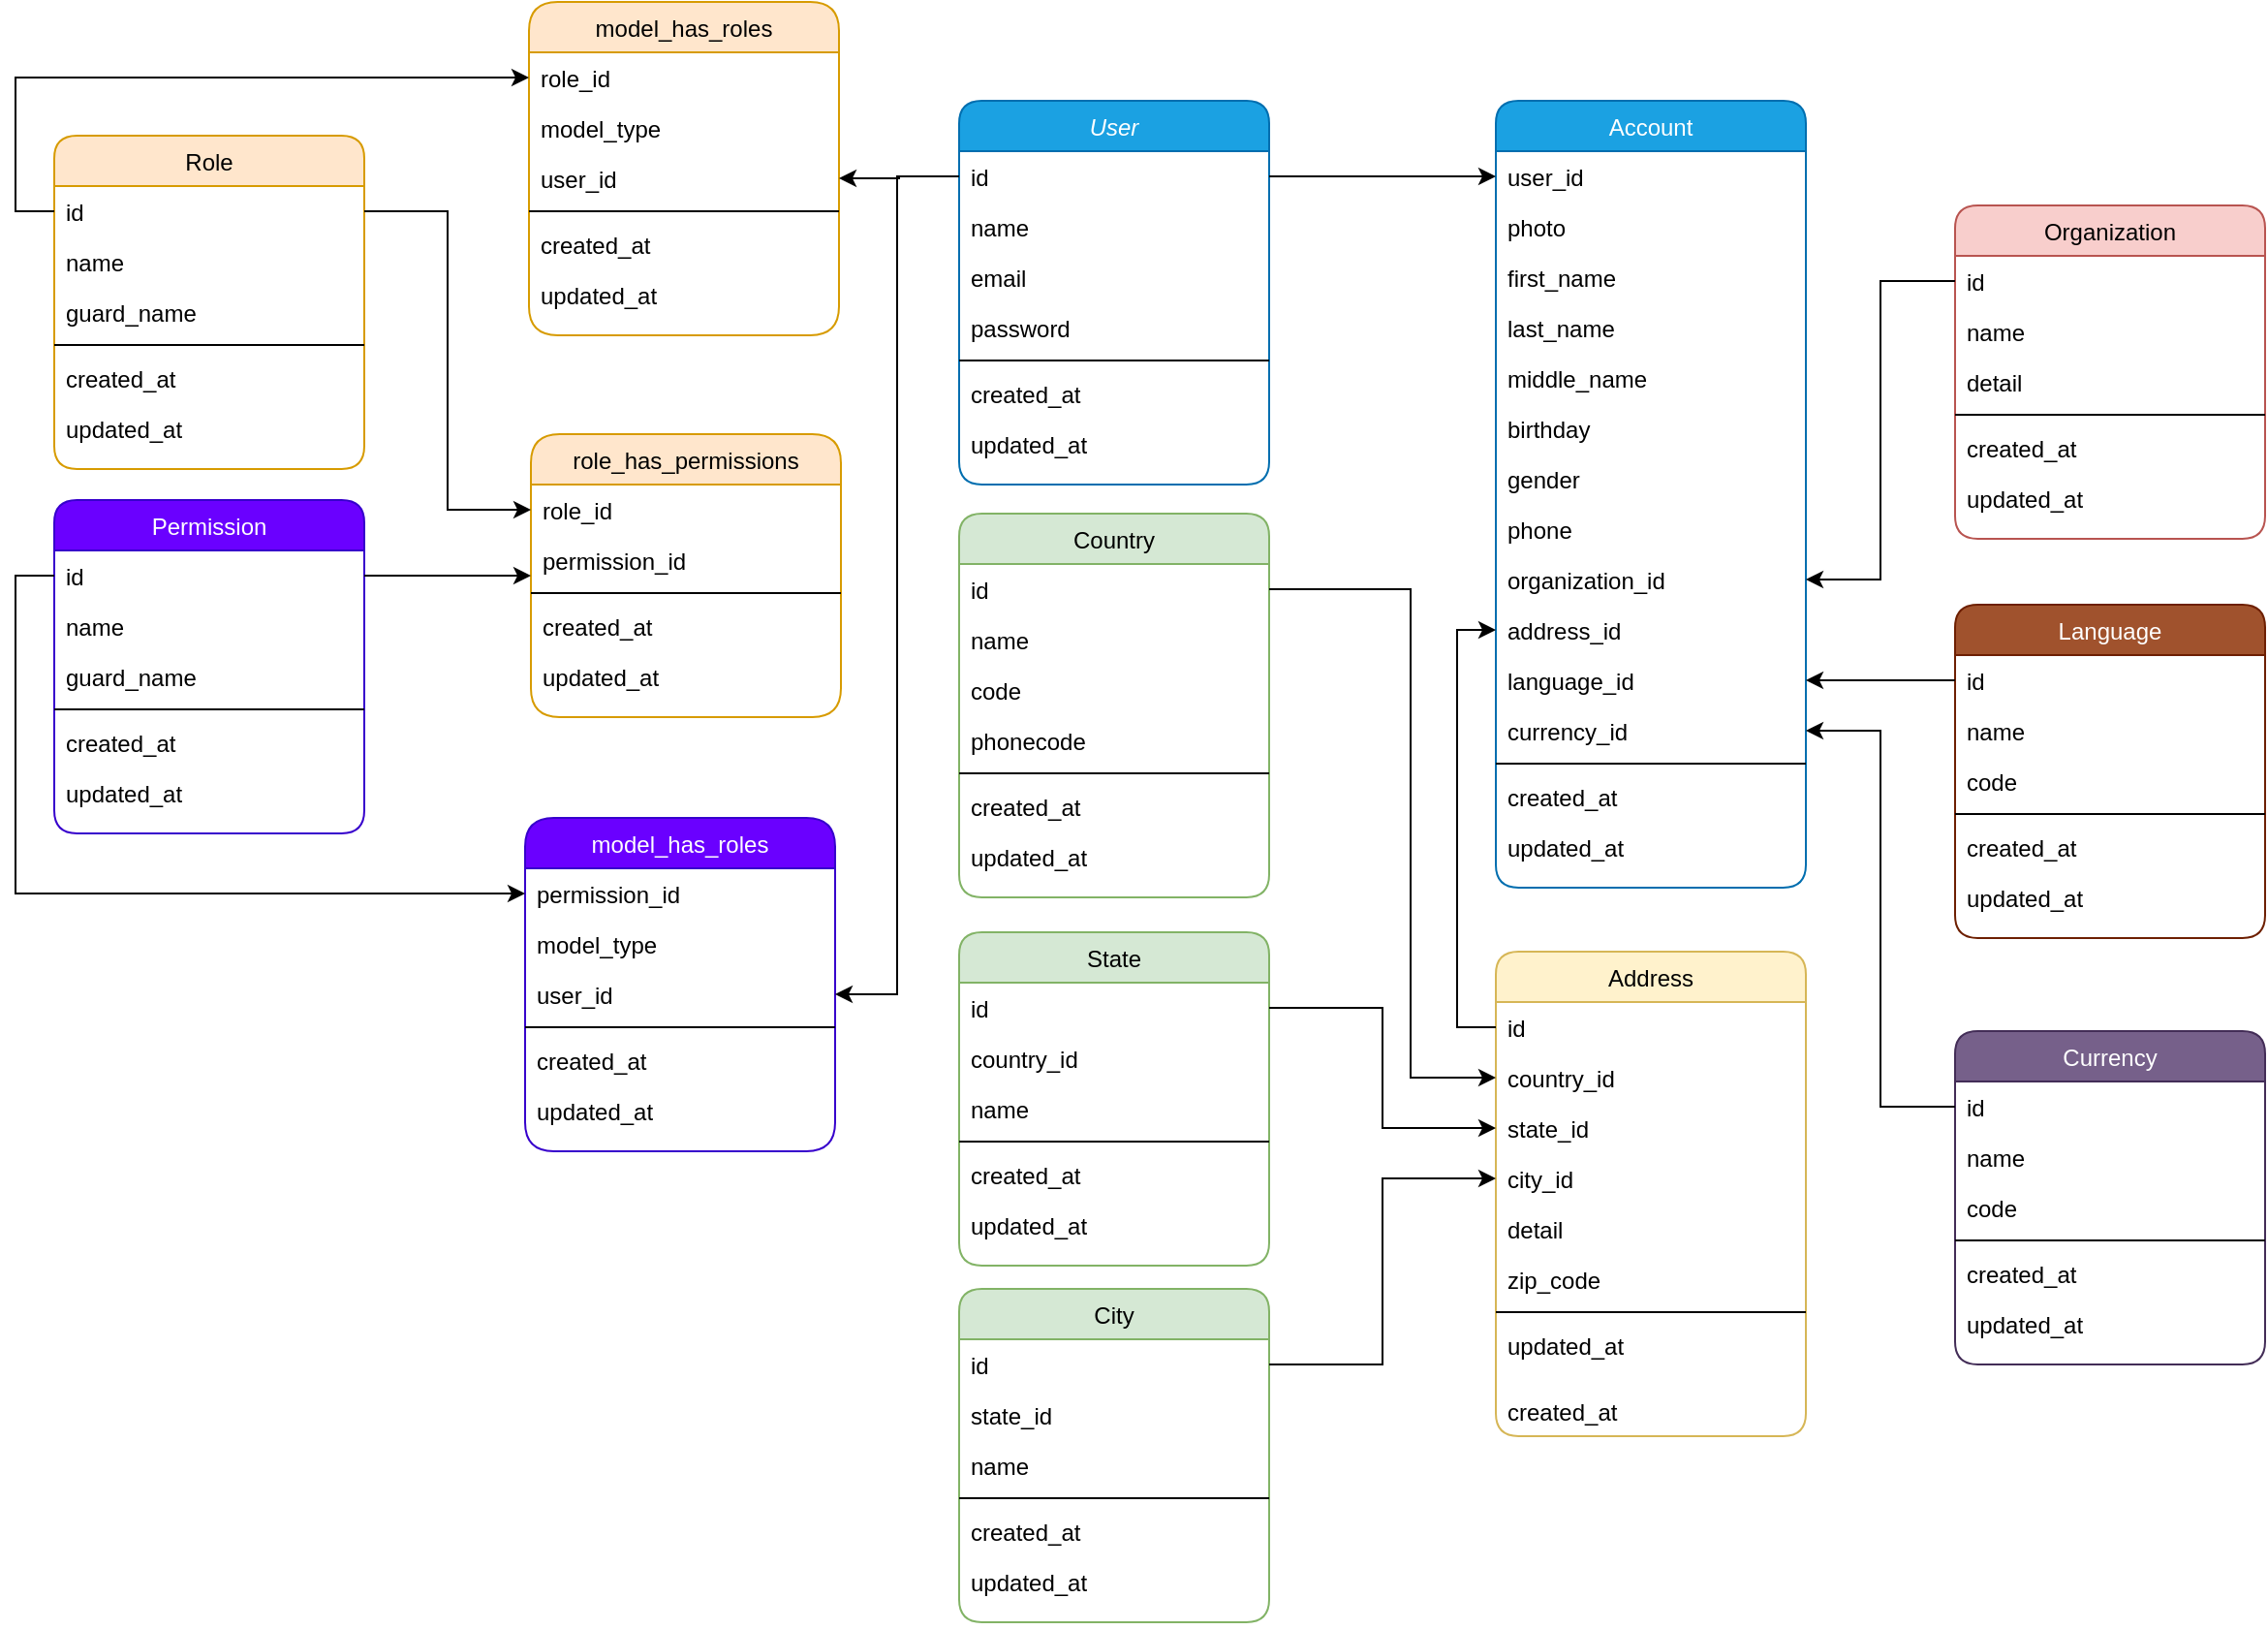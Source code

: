 <mxfile version="24.4.4" type="github">
  <diagram id="C5RBs43oDa-KdzZeNtuy" name="Page-1">
    <mxGraphModel dx="2035" dy="665" grid="0" gridSize="10" guides="1" tooltips="1" connect="1" arrows="1" fold="1" page="0" pageScale="1" pageWidth="827" pageHeight="1169" math="0" shadow="0">
      <root>
        <mxCell id="WIyWlLk6GJQsqaUBKTNV-0" />
        <mxCell id="WIyWlLk6GJQsqaUBKTNV-1" parent="WIyWlLk6GJQsqaUBKTNV-0" />
        <mxCell id="zkfFHV4jXpPFQw0GAbJ--0" value="User" style="swimlane;fontStyle=2;align=center;verticalAlign=top;childLayout=stackLayout;horizontal=1;startSize=26;horizontalStack=0;resizeParent=1;resizeLast=0;collapsible=1;marginBottom=0;rounded=1;shadow=0;strokeWidth=1;fillColor=#1ba1e2;strokeColor=#006EAF;fontColor=#ffffff;" parent="WIyWlLk6GJQsqaUBKTNV-1" vertex="1">
          <mxGeometry x="-58" y="67" width="160" height="198" as="geometry">
            <mxRectangle x="230" y="140" width="160" height="26" as="alternateBounds" />
          </mxGeometry>
        </mxCell>
        <mxCell id="zkfFHV4jXpPFQw0GAbJ--1" value="id" style="text;align=left;verticalAlign=top;spacingLeft=4;spacingRight=4;overflow=hidden;rotatable=0;points=[[0,0.5],[1,0.5]];portConstraint=eastwest;" parent="zkfFHV4jXpPFQw0GAbJ--0" vertex="1">
          <mxGeometry y="26" width="160" height="26" as="geometry" />
        </mxCell>
        <mxCell id="_w4fHkP3av8SXixH83vg-1" value="name" style="text;align=left;verticalAlign=top;spacingLeft=4;spacingRight=4;overflow=hidden;rotatable=0;points=[[0,0.5],[1,0.5]];portConstraint=eastwest;" vertex="1" parent="zkfFHV4jXpPFQw0GAbJ--0">
          <mxGeometry y="52" width="160" height="26" as="geometry" />
        </mxCell>
        <mxCell id="zkfFHV4jXpPFQw0GAbJ--3" value="email" style="text;align=left;verticalAlign=top;spacingLeft=4;spacingRight=4;overflow=hidden;rotatable=0;points=[[0,0.5],[1,0.5]];portConstraint=eastwest;rounded=0;shadow=0;html=0;" parent="zkfFHV4jXpPFQw0GAbJ--0" vertex="1">
          <mxGeometry y="78" width="160" height="26" as="geometry" />
        </mxCell>
        <mxCell id="zkfFHV4jXpPFQw0GAbJ--2" value="password" style="text;align=left;verticalAlign=top;spacingLeft=4;spacingRight=4;overflow=hidden;rotatable=0;points=[[0,0.5],[1,0.5]];portConstraint=eastwest;rounded=0;shadow=0;html=0;" parent="zkfFHV4jXpPFQw0GAbJ--0" vertex="1">
          <mxGeometry y="104" width="160" height="26" as="geometry" />
        </mxCell>
        <mxCell id="zkfFHV4jXpPFQw0GAbJ--4" value="" style="line;html=1;strokeWidth=1;align=left;verticalAlign=middle;spacingTop=-1;spacingLeft=3;spacingRight=3;rotatable=0;labelPosition=right;points=[];portConstraint=eastwest;" parent="zkfFHV4jXpPFQw0GAbJ--0" vertex="1">
          <mxGeometry y="130" width="160" height="8" as="geometry" />
        </mxCell>
        <mxCell id="zkfFHV4jXpPFQw0GAbJ--5" value="created_at" style="text;align=left;verticalAlign=top;spacingLeft=4;spacingRight=4;overflow=hidden;rotatable=0;points=[[0,0.5],[1,0.5]];portConstraint=eastwest;" parent="zkfFHV4jXpPFQw0GAbJ--0" vertex="1">
          <mxGeometry y="138" width="160" height="26" as="geometry" />
        </mxCell>
        <mxCell id="_w4fHkP3av8SXixH83vg-0" value="updated_at" style="text;align=left;verticalAlign=top;spacingLeft=4;spacingRight=4;overflow=hidden;rotatable=0;points=[[0,0.5],[1,0.5]];portConstraint=eastwest;" vertex="1" parent="zkfFHV4jXpPFQw0GAbJ--0">
          <mxGeometry y="164" width="160" height="28" as="geometry" />
        </mxCell>
        <mxCell id="zkfFHV4jXpPFQw0GAbJ--6" value="Account" style="swimlane;fontStyle=0;align=center;verticalAlign=top;childLayout=stackLayout;horizontal=1;startSize=26;horizontalStack=0;resizeParent=1;resizeLast=0;collapsible=1;marginBottom=0;rounded=1;shadow=0;strokeWidth=1;glass=0;swimlaneLine=1;fillColor=#1ba1e2;strokeColor=#006EAF;fontColor=#ffffff;" parent="WIyWlLk6GJQsqaUBKTNV-1" vertex="1">
          <mxGeometry x="219" y="67" width="160" height="406" as="geometry">
            <mxRectangle x="130" y="380" width="160" height="26" as="alternateBounds" />
          </mxGeometry>
        </mxCell>
        <mxCell id="zkfFHV4jXpPFQw0GAbJ--7" value="user_id" style="text;align=left;verticalAlign=top;spacingLeft=4;spacingRight=4;overflow=hidden;rotatable=0;points=[[0,0.5],[1,0.5]];portConstraint=eastwest;" parent="zkfFHV4jXpPFQw0GAbJ--6" vertex="1">
          <mxGeometry y="26" width="160" height="26" as="geometry" />
        </mxCell>
        <mxCell id="_w4fHkP3av8SXixH83vg-8" value="photo" style="text;align=left;verticalAlign=top;spacingLeft=4;spacingRight=4;overflow=hidden;rotatable=0;points=[[0,0.5],[1,0.5]];portConstraint=eastwest;" vertex="1" parent="zkfFHV4jXpPFQw0GAbJ--6">
          <mxGeometry y="52" width="160" height="26" as="geometry" />
        </mxCell>
        <mxCell id="_w4fHkP3av8SXixH83vg-2" value="first_name" style="text;align=left;verticalAlign=top;spacingLeft=4;spacingRight=4;overflow=hidden;rotatable=0;points=[[0,0.5],[1,0.5]];portConstraint=eastwest;" vertex="1" parent="zkfFHV4jXpPFQw0GAbJ--6">
          <mxGeometry y="78" width="160" height="26" as="geometry" />
        </mxCell>
        <mxCell id="_w4fHkP3av8SXixH83vg-3" value="last_name" style="text;align=left;verticalAlign=top;spacingLeft=4;spacingRight=4;overflow=hidden;rotatable=0;points=[[0,0.5],[1,0.5]];portConstraint=eastwest;" vertex="1" parent="zkfFHV4jXpPFQw0GAbJ--6">
          <mxGeometry y="104" width="160" height="26" as="geometry" />
        </mxCell>
        <mxCell id="zkfFHV4jXpPFQw0GAbJ--8" value="middle_name" style="text;align=left;verticalAlign=top;spacingLeft=4;spacingRight=4;overflow=hidden;rotatable=0;points=[[0,0.5],[1,0.5]];portConstraint=eastwest;rounded=0;shadow=0;html=0;" parent="zkfFHV4jXpPFQw0GAbJ--6" vertex="1">
          <mxGeometry y="130" width="160" height="26" as="geometry" />
        </mxCell>
        <mxCell id="_w4fHkP3av8SXixH83vg-6" value="birthday" style="text;align=left;verticalAlign=top;spacingLeft=4;spacingRight=4;overflow=hidden;rotatable=0;points=[[0,0.5],[1,0.5]];portConstraint=eastwest;" vertex="1" parent="zkfFHV4jXpPFQw0GAbJ--6">
          <mxGeometry y="156" width="160" height="26" as="geometry" />
        </mxCell>
        <mxCell id="zkfFHV4jXpPFQw0GAbJ--11" value="gender" style="text;align=left;verticalAlign=top;spacingLeft=4;spacingRight=4;overflow=hidden;rotatable=0;points=[[0,0.5],[1,0.5]];portConstraint=eastwest;" parent="zkfFHV4jXpPFQw0GAbJ--6" vertex="1">
          <mxGeometry y="182" width="160" height="26" as="geometry" />
        </mxCell>
        <mxCell id="_w4fHkP3av8SXixH83vg-7" value="phone" style="text;align=left;verticalAlign=top;spacingLeft=4;spacingRight=4;overflow=hidden;rotatable=0;points=[[0,0.5],[1,0.5]];portConstraint=eastwest;" vertex="1" parent="zkfFHV4jXpPFQw0GAbJ--6">
          <mxGeometry y="208" width="160" height="26" as="geometry" />
        </mxCell>
        <mxCell id="_w4fHkP3av8SXixH83vg-12" value="organization_id" style="text;align=left;verticalAlign=top;spacingLeft=4;spacingRight=4;overflow=hidden;rotatable=0;points=[[0,0.5],[1,0.5]];portConstraint=eastwest;" vertex="1" parent="zkfFHV4jXpPFQw0GAbJ--6">
          <mxGeometry y="234" width="160" height="26" as="geometry" />
        </mxCell>
        <mxCell id="_w4fHkP3av8SXixH83vg-15" value="address_id" style="text;align=left;verticalAlign=top;spacingLeft=4;spacingRight=4;overflow=hidden;rotatable=0;points=[[0,0.5],[1,0.5]];portConstraint=eastwest;" vertex="1" parent="zkfFHV4jXpPFQw0GAbJ--6">
          <mxGeometry y="260" width="160" height="26" as="geometry" />
        </mxCell>
        <mxCell id="_w4fHkP3av8SXixH83vg-102" value="language_id" style="text;align=left;verticalAlign=top;spacingLeft=4;spacingRight=4;overflow=hidden;rotatable=0;points=[[0,0.5],[1,0.5]];portConstraint=eastwest;" vertex="1" parent="zkfFHV4jXpPFQw0GAbJ--6">
          <mxGeometry y="286" width="160" height="26" as="geometry" />
        </mxCell>
        <mxCell id="_w4fHkP3av8SXixH83vg-103" value="currency_id" style="text;align=left;verticalAlign=top;spacingLeft=4;spacingRight=4;overflow=hidden;rotatable=0;points=[[0,0.5],[1,0.5]];portConstraint=eastwest;" vertex="1" parent="zkfFHV4jXpPFQw0GAbJ--6">
          <mxGeometry y="312" width="160" height="26" as="geometry" />
        </mxCell>
        <mxCell id="zkfFHV4jXpPFQw0GAbJ--9" value="" style="line;html=1;strokeWidth=1;align=left;verticalAlign=middle;spacingTop=-1;spacingLeft=3;spacingRight=3;rotatable=0;labelPosition=right;points=[];portConstraint=eastwest;" parent="zkfFHV4jXpPFQw0GAbJ--6" vertex="1">
          <mxGeometry y="338" width="160" height="8" as="geometry" />
        </mxCell>
        <mxCell id="_w4fHkP3av8SXixH83vg-4" value="created_at" style="text;align=left;verticalAlign=top;spacingLeft=4;spacingRight=4;overflow=hidden;rotatable=0;points=[[0,0.5],[1,0.5]];portConstraint=eastwest;" vertex="1" parent="zkfFHV4jXpPFQw0GAbJ--6">
          <mxGeometry y="346" width="160" height="26" as="geometry" />
        </mxCell>
        <mxCell id="_w4fHkP3av8SXixH83vg-5" value="updated_at" style="text;align=left;verticalAlign=top;spacingLeft=4;spacingRight=4;overflow=hidden;rotatable=0;points=[[0,0.5],[1,0.5]];portConstraint=eastwest;" vertex="1" parent="zkfFHV4jXpPFQw0GAbJ--6">
          <mxGeometry y="372" width="160" height="34" as="geometry" />
        </mxCell>
        <mxCell id="zkfFHV4jXpPFQw0GAbJ--13" value="Organization" style="swimlane;fontStyle=0;align=center;verticalAlign=top;childLayout=stackLayout;horizontal=1;startSize=26;horizontalStack=0;resizeParent=1;resizeLast=0;collapsible=1;marginBottom=0;rounded=1;shadow=0;strokeWidth=1;fillColor=#f8cecc;strokeColor=#b85450;" parent="WIyWlLk6GJQsqaUBKTNV-1" vertex="1">
          <mxGeometry x="456" y="121" width="160" height="172" as="geometry">
            <mxRectangle x="340" y="380" width="170" height="26" as="alternateBounds" />
          </mxGeometry>
        </mxCell>
        <mxCell id="zkfFHV4jXpPFQw0GAbJ--14" value="id" style="text;align=left;verticalAlign=top;spacingLeft=4;spacingRight=4;overflow=hidden;rotatable=0;points=[[0,0.5],[1,0.5]];portConstraint=eastwest;" parent="zkfFHV4jXpPFQw0GAbJ--13" vertex="1">
          <mxGeometry y="26" width="160" height="26" as="geometry" />
        </mxCell>
        <mxCell id="_w4fHkP3av8SXixH83vg-11" value="name" style="text;align=left;verticalAlign=top;spacingLeft=4;spacingRight=4;overflow=hidden;rotatable=0;points=[[0,0.5],[1,0.5]];portConstraint=eastwest;" vertex="1" parent="zkfFHV4jXpPFQw0GAbJ--13">
          <mxGeometry y="52" width="160" height="26" as="geometry" />
        </mxCell>
        <mxCell id="_w4fHkP3av8SXixH83vg-14" value="detail" style="text;align=left;verticalAlign=top;spacingLeft=4;spacingRight=4;overflow=hidden;rotatable=0;points=[[0,0.5],[1,0.5]];portConstraint=eastwest;" vertex="1" parent="zkfFHV4jXpPFQw0GAbJ--13">
          <mxGeometry y="78" width="160" height="26" as="geometry" />
        </mxCell>
        <mxCell id="zkfFHV4jXpPFQw0GAbJ--15" value="" style="line;html=1;strokeWidth=1;align=left;verticalAlign=middle;spacingTop=-1;spacingLeft=3;spacingRight=3;rotatable=0;labelPosition=right;points=[];portConstraint=eastwest;" parent="zkfFHV4jXpPFQw0GAbJ--13" vertex="1">
          <mxGeometry y="104" width="160" height="8" as="geometry" />
        </mxCell>
        <mxCell id="_w4fHkP3av8SXixH83vg-10" value="created_at" style="text;align=left;verticalAlign=top;spacingLeft=4;spacingRight=4;overflow=hidden;rotatable=0;points=[[0,0.5],[1,0.5]];portConstraint=eastwest;" vertex="1" parent="zkfFHV4jXpPFQw0GAbJ--13">
          <mxGeometry y="112" width="160" height="26" as="geometry" />
        </mxCell>
        <mxCell id="_w4fHkP3av8SXixH83vg-9" value="updated_at" style="text;align=left;verticalAlign=top;spacingLeft=4;spacingRight=4;overflow=hidden;rotatable=0;points=[[0,0.5],[1,0.5]];portConstraint=eastwest;" vertex="1" parent="zkfFHV4jXpPFQw0GAbJ--13">
          <mxGeometry y="138" width="160" height="34" as="geometry" />
        </mxCell>
        <mxCell id="zkfFHV4jXpPFQw0GAbJ--17" value="Address" style="swimlane;fontStyle=0;align=center;verticalAlign=top;childLayout=stackLayout;horizontal=1;startSize=26;horizontalStack=0;resizeParent=1;resizeLast=0;collapsible=1;marginBottom=0;rounded=1;shadow=0;strokeWidth=1;fillColor=#fff2cc;strokeColor=#d6b656;gradientColor=none;swimlaneFillColor=none;" parent="WIyWlLk6GJQsqaUBKTNV-1" vertex="1">
          <mxGeometry x="219" y="506" width="160" height="250" as="geometry">
            <mxRectangle x="550" y="140" width="160" height="26" as="alternateBounds" />
          </mxGeometry>
        </mxCell>
        <mxCell id="zkfFHV4jXpPFQw0GAbJ--22" value="id" style="text;align=left;verticalAlign=top;spacingLeft=4;spacingRight=4;overflow=hidden;rotatable=0;points=[[0,0.5],[1,0.5]];portConstraint=eastwest;rounded=0;shadow=0;html=0;" parent="zkfFHV4jXpPFQw0GAbJ--17" vertex="1">
          <mxGeometry y="26" width="160" height="26" as="geometry" />
        </mxCell>
        <mxCell id="zkfFHV4jXpPFQw0GAbJ--20" value="country_id" style="text;align=left;verticalAlign=top;spacingLeft=4;spacingRight=4;overflow=hidden;rotatable=0;points=[[0,0.5],[1,0.5]];portConstraint=eastwest;rounded=0;shadow=0;html=0;" parent="zkfFHV4jXpPFQw0GAbJ--17" vertex="1">
          <mxGeometry y="52" width="160" height="26" as="geometry" />
        </mxCell>
        <mxCell id="zkfFHV4jXpPFQw0GAbJ--18" value="state_id" style="text;align=left;verticalAlign=top;spacingLeft=4;spacingRight=4;overflow=hidden;rotatable=0;points=[[0,0.5],[1,0.5]];portConstraint=eastwest;" parent="zkfFHV4jXpPFQw0GAbJ--17" vertex="1">
          <mxGeometry y="78" width="160" height="26" as="geometry" />
        </mxCell>
        <mxCell id="zkfFHV4jXpPFQw0GAbJ--19" value="city_id" style="text;align=left;verticalAlign=top;spacingLeft=4;spacingRight=4;overflow=hidden;rotatable=0;points=[[0,0.5],[1,0.5]];portConstraint=eastwest;rounded=0;shadow=0;html=0;" parent="zkfFHV4jXpPFQw0GAbJ--17" vertex="1">
          <mxGeometry y="104" width="160" height="26" as="geometry" />
        </mxCell>
        <mxCell id="zkfFHV4jXpPFQw0GAbJ--21" value="detail" style="text;align=left;verticalAlign=top;spacingLeft=4;spacingRight=4;overflow=hidden;rotatable=0;points=[[0,0.5],[1,0.5]];portConstraint=eastwest;rounded=0;shadow=0;html=0;" parent="zkfFHV4jXpPFQw0GAbJ--17" vertex="1">
          <mxGeometry y="130" width="160" height="26" as="geometry" />
        </mxCell>
        <mxCell id="_w4fHkP3av8SXixH83vg-94" value="zip_code" style="text;align=left;verticalAlign=top;spacingLeft=4;spacingRight=4;overflow=hidden;rotatable=0;points=[[0,0.5],[1,0.5]];portConstraint=eastwest;rounded=0;shadow=0;html=0;" vertex="1" parent="zkfFHV4jXpPFQw0GAbJ--17">
          <mxGeometry y="156" width="160" height="26" as="geometry" />
        </mxCell>
        <mxCell id="zkfFHV4jXpPFQw0GAbJ--23" value="" style="line;html=1;strokeWidth=1;align=left;verticalAlign=middle;spacingTop=-1;spacingLeft=3;spacingRight=3;rotatable=0;labelPosition=right;points=[];portConstraint=eastwest;" parent="zkfFHV4jXpPFQw0GAbJ--17" vertex="1">
          <mxGeometry y="182" width="160" height="8" as="geometry" />
        </mxCell>
        <mxCell id="_w4fHkP3av8SXixH83vg-43" value="updated_at" style="text;align=left;verticalAlign=top;spacingLeft=4;spacingRight=4;overflow=hidden;rotatable=0;points=[[0,0.5],[1,0.5]];portConstraint=eastwest;" vertex="1" parent="zkfFHV4jXpPFQw0GAbJ--17">
          <mxGeometry y="190" width="160" height="34" as="geometry" />
        </mxCell>
        <mxCell id="_w4fHkP3av8SXixH83vg-44" value="created_at" style="text;align=left;verticalAlign=top;spacingLeft=4;spacingRight=4;overflow=hidden;rotatable=0;points=[[0,0.5],[1,0.5]];portConstraint=eastwest;" vertex="1" parent="zkfFHV4jXpPFQw0GAbJ--17">
          <mxGeometry y="224" width="160" height="26" as="geometry" />
        </mxCell>
        <mxCell id="_w4fHkP3av8SXixH83vg-16" style="edgeStyle=orthogonalEdgeStyle;rounded=0;orthogonalLoop=1;jettySize=auto;html=1;exitX=1;exitY=0.5;exitDx=0;exitDy=0;entryX=0;entryY=0.5;entryDx=0;entryDy=0;" edge="1" parent="WIyWlLk6GJQsqaUBKTNV-1" source="zkfFHV4jXpPFQw0GAbJ--1" target="zkfFHV4jXpPFQw0GAbJ--7">
          <mxGeometry relative="1" as="geometry" />
        </mxCell>
        <mxCell id="_w4fHkP3av8SXixH83vg-17" value="Country" style="swimlane;fontStyle=0;align=center;verticalAlign=top;childLayout=stackLayout;horizontal=1;startSize=26;horizontalStack=0;resizeParent=1;resizeLast=0;collapsible=1;marginBottom=0;rounded=1;shadow=0;strokeWidth=1;fillColor=#d5e8d4;strokeColor=#82b366;" vertex="1" parent="WIyWlLk6GJQsqaUBKTNV-1">
          <mxGeometry x="-58" y="280" width="160" height="198" as="geometry">
            <mxRectangle x="550" y="140" width="160" height="26" as="alternateBounds" />
          </mxGeometry>
        </mxCell>
        <mxCell id="_w4fHkP3av8SXixH83vg-18" value="id" style="text;align=left;verticalAlign=top;spacingLeft=4;spacingRight=4;overflow=hidden;rotatable=0;points=[[0,0.5],[1,0.5]];portConstraint=eastwest;rounded=0;shadow=0;html=0;" vertex="1" parent="_w4fHkP3av8SXixH83vg-17">
          <mxGeometry y="26" width="160" height="26" as="geometry" />
        </mxCell>
        <mxCell id="_w4fHkP3av8SXixH83vg-19" value="name" style="text;align=left;verticalAlign=top;spacingLeft=4;spacingRight=4;overflow=hidden;rotatable=0;points=[[0,0.5],[1,0.5]];portConstraint=eastwest;rounded=0;shadow=0;html=0;" vertex="1" parent="_w4fHkP3av8SXixH83vg-17">
          <mxGeometry y="52" width="160" height="26" as="geometry" />
        </mxCell>
        <mxCell id="_w4fHkP3av8SXixH83vg-20" value="code" style="text;align=left;verticalAlign=top;spacingLeft=4;spacingRight=4;overflow=hidden;rotatable=0;points=[[0,0.5],[1,0.5]];portConstraint=eastwest;" vertex="1" parent="_w4fHkP3av8SXixH83vg-17">
          <mxGeometry y="78" width="160" height="26" as="geometry" />
        </mxCell>
        <mxCell id="_w4fHkP3av8SXixH83vg-21" value="phonecode" style="text;align=left;verticalAlign=top;spacingLeft=4;spacingRight=4;overflow=hidden;rotatable=0;points=[[0,0.5],[1,0.5]];portConstraint=eastwest;rounded=0;shadow=0;html=0;" vertex="1" parent="_w4fHkP3av8SXixH83vg-17">
          <mxGeometry y="104" width="160" height="26" as="geometry" />
        </mxCell>
        <mxCell id="_w4fHkP3av8SXixH83vg-23" value="" style="line;html=1;strokeWidth=1;align=left;verticalAlign=middle;spacingTop=-1;spacingLeft=3;spacingRight=3;rotatable=0;labelPosition=right;points=[];portConstraint=eastwest;" vertex="1" parent="_w4fHkP3av8SXixH83vg-17">
          <mxGeometry y="130" width="160" height="8" as="geometry" />
        </mxCell>
        <mxCell id="_w4fHkP3av8SXixH83vg-26" value="created_at" style="text;align=left;verticalAlign=top;spacingLeft=4;spacingRight=4;overflow=hidden;rotatable=0;points=[[0,0.5],[1,0.5]];portConstraint=eastwest;" vertex="1" parent="_w4fHkP3av8SXixH83vg-17">
          <mxGeometry y="138" width="160" height="26" as="geometry" />
        </mxCell>
        <mxCell id="_w4fHkP3av8SXixH83vg-27" value="updated_at" style="text;align=left;verticalAlign=top;spacingLeft=4;spacingRight=4;overflow=hidden;rotatable=0;points=[[0,0.5],[1,0.5]];portConstraint=eastwest;" vertex="1" parent="_w4fHkP3av8SXixH83vg-17">
          <mxGeometry y="164" width="160" height="34" as="geometry" />
        </mxCell>
        <mxCell id="_w4fHkP3av8SXixH83vg-28" value="State" style="swimlane;fontStyle=0;align=center;verticalAlign=top;childLayout=stackLayout;horizontal=1;startSize=26;horizontalStack=0;resizeParent=1;resizeLast=0;collapsible=1;marginBottom=0;rounded=1;shadow=0;strokeWidth=1;fillColor=#d5e8d4;strokeColor=#82b366;" vertex="1" parent="WIyWlLk6GJQsqaUBKTNV-1">
          <mxGeometry x="-58" y="496" width="160" height="172" as="geometry">
            <mxRectangle x="550" y="140" width="160" height="26" as="alternateBounds" />
          </mxGeometry>
        </mxCell>
        <mxCell id="_w4fHkP3av8SXixH83vg-29" value="id" style="text;align=left;verticalAlign=top;spacingLeft=4;spacingRight=4;overflow=hidden;rotatable=0;points=[[0,0.5],[1,0.5]];portConstraint=eastwest;rounded=0;shadow=0;html=0;" vertex="1" parent="_w4fHkP3av8SXixH83vg-28">
          <mxGeometry y="26" width="160" height="26" as="geometry" />
        </mxCell>
        <mxCell id="_w4fHkP3av8SXixH83vg-30" value="country_id" style="text;align=left;verticalAlign=top;spacingLeft=4;spacingRight=4;overflow=hidden;rotatable=0;points=[[0,0.5],[1,0.5]];portConstraint=eastwest;rounded=0;shadow=0;html=0;" vertex="1" parent="_w4fHkP3av8SXixH83vg-28">
          <mxGeometry y="52" width="160" height="26" as="geometry" />
        </mxCell>
        <mxCell id="_w4fHkP3av8SXixH83vg-31" value="name" style="text;align=left;verticalAlign=top;spacingLeft=4;spacingRight=4;overflow=hidden;rotatable=0;points=[[0,0.5],[1,0.5]];portConstraint=eastwest;" vertex="1" parent="_w4fHkP3av8SXixH83vg-28">
          <mxGeometry y="78" width="160" height="26" as="geometry" />
        </mxCell>
        <mxCell id="_w4fHkP3av8SXixH83vg-33" value="" style="line;html=1;strokeWidth=1;align=left;verticalAlign=middle;spacingTop=-1;spacingLeft=3;spacingRight=3;rotatable=0;labelPosition=right;points=[];portConstraint=eastwest;" vertex="1" parent="_w4fHkP3av8SXixH83vg-28">
          <mxGeometry y="104" width="160" height="8" as="geometry" />
        </mxCell>
        <mxCell id="_w4fHkP3av8SXixH83vg-34" value="created_at" style="text;align=left;verticalAlign=top;spacingLeft=4;spacingRight=4;overflow=hidden;rotatable=0;points=[[0,0.5],[1,0.5]];portConstraint=eastwest;" vertex="1" parent="_w4fHkP3av8SXixH83vg-28">
          <mxGeometry y="112" width="160" height="26" as="geometry" />
        </mxCell>
        <mxCell id="_w4fHkP3av8SXixH83vg-35" value="updated_at" style="text;align=left;verticalAlign=top;spacingLeft=4;spacingRight=4;overflow=hidden;rotatable=0;points=[[0,0.5],[1,0.5]];portConstraint=eastwest;" vertex="1" parent="_w4fHkP3av8SXixH83vg-28">
          <mxGeometry y="138" width="160" height="34" as="geometry" />
        </mxCell>
        <mxCell id="_w4fHkP3av8SXixH83vg-36" value="City" style="swimlane;fontStyle=0;align=center;verticalAlign=top;childLayout=stackLayout;horizontal=1;startSize=26;horizontalStack=0;resizeParent=1;resizeLast=0;collapsible=1;marginBottom=0;rounded=1;shadow=0;strokeWidth=1;fillColor=#d5e8d4;strokeColor=#82b366;" vertex="1" parent="WIyWlLk6GJQsqaUBKTNV-1">
          <mxGeometry x="-58" y="680" width="160" height="172" as="geometry">
            <mxRectangle x="550" y="140" width="160" height="26" as="alternateBounds" />
          </mxGeometry>
        </mxCell>
        <mxCell id="_w4fHkP3av8SXixH83vg-37" value="id" style="text;align=left;verticalAlign=top;spacingLeft=4;spacingRight=4;overflow=hidden;rotatable=0;points=[[0,0.5],[1,0.5]];portConstraint=eastwest;rounded=0;shadow=0;html=0;" vertex="1" parent="_w4fHkP3av8SXixH83vg-36">
          <mxGeometry y="26" width="160" height="26" as="geometry" />
        </mxCell>
        <mxCell id="_w4fHkP3av8SXixH83vg-38" value="state_id" style="text;align=left;verticalAlign=top;spacingLeft=4;spacingRight=4;overflow=hidden;rotatable=0;points=[[0,0.5],[1,0.5]];portConstraint=eastwest;rounded=0;shadow=0;html=0;" vertex="1" parent="_w4fHkP3av8SXixH83vg-36">
          <mxGeometry y="52" width="160" height="26" as="geometry" />
        </mxCell>
        <mxCell id="_w4fHkP3av8SXixH83vg-39" value="name" style="text;align=left;verticalAlign=top;spacingLeft=4;spacingRight=4;overflow=hidden;rotatable=0;points=[[0,0.5],[1,0.5]];portConstraint=eastwest;" vertex="1" parent="_w4fHkP3av8SXixH83vg-36">
          <mxGeometry y="78" width="160" height="26" as="geometry" />
        </mxCell>
        <mxCell id="_w4fHkP3av8SXixH83vg-40" value="" style="line;html=1;strokeWidth=1;align=left;verticalAlign=middle;spacingTop=-1;spacingLeft=3;spacingRight=3;rotatable=0;labelPosition=right;points=[];portConstraint=eastwest;" vertex="1" parent="_w4fHkP3av8SXixH83vg-36">
          <mxGeometry y="104" width="160" height="8" as="geometry" />
        </mxCell>
        <mxCell id="_w4fHkP3av8SXixH83vg-41" value="created_at" style="text;align=left;verticalAlign=top;spacingLeft=4;spacingRight=4;overflow=hidden;rotatable=0;points=[[0,0.5],[1,0.5]];portConstraint=eastwest;" vertex="1" parent="_w4fHkP3av8SXixH83vg-36">
          <mxGeometry y="112" width="160" height="26" as="geometry" />
        </mxCell>
        <mxCell id="_w4fHkP3av8SXixH83vg-42" value="updated_at" style="text;align=left;verticalAlign=top;spacingLeft=4;spacingRight=4;overflow=hidden;rotatable=0;points=[[0,0.5],[1,0.5]];portConstraint=eastwest;" vertex="1" parent="_w4fHkP3av8SXixH83vg-36">
          <mxGeometry y="138" width="160" height="34" as="geometry" />
        </mxCell>
        <mxCell id="_w4fHkP3av8SXixH83vg-45" style="edgeStyle=orthogonalEdgeStyle;rounded=0;orthogonalLoop=1;jettySize=auto;html=1;exitX=0;exitY=0.5;exitDx=0;exitDy=0;entryX=0;entryY=0.5;entryDx=0;entryDy=0;" edge="1" parent="WIyWlLk6GJQsqaUBKTNV-1" source="zkfFHV4jXpPFQw0GAbJ--22" target="_w4fHkP3av8SXixH83vg-15">
          <mxGeometry relative="1" as="geometry" />
        </mxCell>
        <mxCell id="_w4fHkP3av8SXixH83vg-47" style="edgeStyle=orthogonalEdgeStyle;rounded=0;orthogonalLoop=1;jettySize=auto;html=1;exitX=1;exitY=0.5;exitDx=0;exitDy=0;entryX=0;entryY=0.5;entryDx=0;entryDy=0;" edge="1" parent="WIyWlLk6GJQsqaUBKTNV-1" source="_w4fHkP3av8SXixH83vg-18" target="zkfFHV4jXpPFQw0GAbJ--20">
          <mxGeometry relative="1" as="geometry">
            <Array as="points">
              <mxPoint x="175" y="319" />
              <mxPoint x="175" y="571" />
            </Array>
          </mxGeometry>
        </mxCell>
        <mxCell id="_w4fHkP3av8SXixH83vg-48" style="edgeStyle=orthogonalEdgeStyle;rounded=0;orthogonalLoop=1;jettySize=auto;html=1;exitX=1;exitY=0.5;exitDx=0;exitDy=0;entryX=0;entryY=0.5;entryDx=0;entryDy=0;" edge="1" parent="WIyWlLk6GJQsqaUBKTNV-1" source="_w4fHkP3av8SXixH83vg-29" target="zkfFHV4jXpPFQw0GAbJ--18">
          <mxGeometry relative="1" as="geometry" />
        </mxCell>
        <mxCell id="_w4fHkP3av8SXixH83vg-49" style="edgeStyle=orthogonalEdgeStyle;rounded=0;orthogonalLoop=1;jettySize=auto;html=1;exitX=1;exitY=0.5;exitDx=0;exitDy=0;entryX=0;entryY=0.5;entryDx=0;entryDy=0;" edge="1" parent="WIyWlLk6GJQsqaUBKTNV-1" source="_w4fHkP3av8SXixH83vg-37" target="zkfFHV4jXpPFQw0GAbJ--19">
          <mxGeometry relative="1" as="geometry" />
        </mxCell>
        <mxCell id="_w4fHkP3av8SXixH83vg-50" value="Role" style="swimlane;fontStyle=0;align=center;verticalAlign=top;childLayout=stackLayout;horizontal=1;startSize=26;horizontalStack=0;resizeParent=1;resizeLast=0;collapsible=1;marginBottom=0;rounded=1;shadow=0;strokeWidth=1;fillColor=#ffe6cc;strokeColor=#d79b00;" vertex="1" parent="WIyWlLk6GJQsqaUBKTNV-1">
          <mxGeometry x="-525" y="85" width="160" height="172" as="geometry">
            <mxRectangle x="340" y="380" width="170" height="26" as="alternateBounds" />
          </mxGeometry>
        </mxCell>
        <mxCell id="_w4fHkP3av8SXixH83vg-51" value="id" style="text;align=left;verticalAlign=top;spacingLeft=4;spacingRight=4;overflow=hidden;rotatable=0;points=[[0,0.5],[1,0.5]];portConstraint=eastwest;" vertex="1" parent="_w4fHkP3av8SXixH83vg-50">
          <mxGeometry y="26" width="160" height="26" as="geometry" />
        </mxCell>
        <mxCell id="_w4fHkP3av8SXixH83vg-52" value="name" style="text;align=left;verticalAlign=top;spacingLeft=4;spacingRight=4;overflow=hidden;rotatable=0;points=[[0,0.5],[1,0.5]];portConstraint=eastwest;" vertex="1" parent="_w4fHkP3av8SXixH83vg-50">
          <mxGeometry y="52" width="160" height="26" as="geometry" />
        </mxCell>
        <mxCell id="_w4fHkP3av8SXixH83vg-57" value="guard_name" style="text;align=left;verticalAlign=top;spacingLeft=4;spacingRight=4;overflow=hidden;rotatable=0;points=[[0,0.5],[1,0.5]];portConstraint=eastwest;" vertex="1" parent="_w4fHkP3av8SXixH83vg-50">
          <mxGeometry y="78" width="160" height="26" as="geometry" />
        </mxCell>
        <mxCell id="_w4fHkP3av8SXixH83vg-54" value="" style="line;html=1;strokeWidth=1;align=left;verticalAlign=middle;spacingTop=-1;spacingLeft=3;spacingRight=3;rotatable=0;labelPosition=right;points=[];portConstraint=eastwest;" vertex="1" parent="_w4fHkP3av8SXixH83vg-50">
          <mxGeometry y="104" width="160" height="8" as="geometry" />
        </mxCell>
        <mxCell id="_w4fHkP3av8SXixH83vg-55" value="created_at" style="text;align=left;verticalAlign=top;spacingLeft=4;spacingRight=4;overflow=hidden;rotatable=0;points=[[0,0.5],[1,0.5]];portConstraint=eastwest;" vertex="1" parent="_w4fHkP3av8SXixH83vg-50">
          <mxGeometry y="112" width="160" height="26" as="geometry" />
        </mxCell>
        <mxCell id="_w4fHkP3av8SXixH83vg-56" value="updated_at" style="text;align=left;verticalAlign=top;spacingLeft=4;spacingRight=4;overflow=hidden;rotatable=0;points=[[0,0.5],[1,0.5]];portConstraint=eastwest;" vertex="1" parent="_w4fHkP3av8SXixH83vg-50">
          <mxGeometry y="138" width="160" height="34" as="geometry" />
        </mxCell>
        <mxCell id="_w4fHkP3av8SXixH83vg-80" style="edgeStyle=orthogonalEdgeStyle;rounded=0;orthogonalLoop=1;jettySize=auto;html=1;exitX=1;exitY=0.5;exitDx=0;exitDy=0;" edge="1" parent="_w4fHkP3av8SXixH83vg-50" source="_w4fHkP3av8SXixH83vg-51" target="_w4fHkP3av8SXixH83vg-51">
          <mxGeometry relative="1" as="geometry" />
        </mxCell>
        <mxCell id="_w4fHkP3av8SXixH83vg-58" value="Permission" style="swimlane;fontStyle=0;align=center;verticalAlign=top;childLayout=stackLayout;horizontal=1;startSize=26;horizontalStack=0;resizeParent=1;resizeLast=0;collapsible=1;marginBottom=0;rounded=1;shadow=0;strokeWidth=1;fillColor=#6a00ff;strokeColor=#3700CC;fontColor=#ffffff;" vertex="1" parent="WIyWlLk6GJQsqaUBKTNV-1">
          <mxGeometry x="-525" y="273" width="160" height="172" as="geometry">
            <mxRectangle x="340" y="380" width="170" height="26" as="alternateBounds" />
          </mxGeometry>
        </mxCell>
        <mxCell id="_w4fHkP3av8SXixH83vg-59" value="id" style="text;align=left;verticalAlign=top;spacingLeft=4;spacingRight=4;overflow=hidden;rotatable=0;points=[[0,0.5],[1,0.5]];portConstraint=eastwest;" vertex="1" parent="_w4fHkP3av8SXixH83vg-58">
          <mxGeometry y="26" width="160" height="26" as="geometry" />
        </mxCell>
        <mxCell id="_w4fHkP3av8SXixH83vg-60" value="name" style="text;align=left;verticalAlign=top;spacingLeft=4;spacingRight=4;overflow=hidden;rotatable=0;points=[[0,0.5],[1,0.5]];portConstraint=eastwest;" vertex="1" parent="_w4fHkP3av8SXixH83vg-58">
          <mxGeometry y="52" width="160" height="26" as="geometry" />
        </mxCell>
        <mxCell id="_w4fHkP3av8SXixH83vg-61" value="guard_name" style="text;align=left;verticalAlign=top;spacingLeft=4;spacingRight=4;overflow=hidden;rotatable=0;points=[[0,0.5],[1,0.5]];portConstraint=eastwest;" vertex="1" parent="_w4fHkP3av8SXixH83vg-58">
          <mxGeometry y="78" width="160" height="26" as="geometry" />
        </mxCell>
        <mxCell id="_w4fHkP3av8SXixH83vg-62" value="" style="line;html=1;strokeWidth=1;align=left;verticalAlign=middle;spacingTop=-1;spacingLeft=3;spacingRight=3;rotatable=0;labelPosition=right;points=[];portConstraint=eastwest;" vertex="1" parent="_w4fHkP3av8SXixH83vg-58">
          <mxGeometry y="104" width="160" height="8" as="geometry" />
        </mxCell>
        <mxCell id="_w4fHkP3av8SXixH83vg-63" value="created_at" style="text;align=left;verticalAlign=top;spacingLeft=4;spacingRight=4;overflow=hidden;rotatable=0;points=[[0,0.5],[1,0.5]];portConstraint=eastwest;" vertex="1" parent="_w4fHkP3av8SXixH83vg-58">
          <mxGeometry y="112" width="160" height="26" as="geometry" />
        </mxCell>
        <mxCell id="_w4fHkP3av8SXixH83vg-64" value="updated_at" style="text;align=left;verticalAlign=top;spacingLeft=4;spacingRight=4;overflow=hidden;rotatable=0;points=[[0,0.5],[1,0.5]];portConstraint=eastwest;" vertex="1" parent="_w4fHkP3av8SXixH83vg-58">
          <mxGeometry y="138" width="160" height="34" as="geometry" />
        </mxCell>
        <mxCell id="_w4fHkP3av8SXixH83vg-65" value="role_has_permissions" style="swimlane;fontStyle=0;align=center;verticalAlign=top;childLayout=stackLayout;horizontal=1;startSize=26;horizontalStack=0;resizeParent=1;resizeLast=0;collapsible=1;marginBottom=0;rounded=1;shadow=0;strokeWidth=1;arcSize=19;fillColor=#ffe6cc;strokeColor=#d79b00;" vertex="1" parent="WIyWlLk6GJQsqaUBKTNV-1">
          <mxGeometry x="-279" y="239" width="160" height="146" as="geometry">
            <mxRectangle x="340" y="380" width="170" height="26" as="alternateBounds" />
          </mxGeometry>
        </mxCell>
        <mxCell id="_w4fHkP3av8SXixH83vg-66" value="role_id" style="text;align=left;verticalAlign=top;spacingLeft=4;spacingRight=4;overflow=hidden;rotatable=0;points=[[0,0.5],[1,0.5]];portConstraint=eastwest;" vertex="1" parent="_w4fHkP3av8SXixH83vg-65">
          <mxGeometry y="26" width="160" height="26" as="geometry" />
        </mxCell>
        <mxCell id="_w4fHkP3av8SXixH83vg-67" value="permission_id" style="text;align=left;verticalAlign=top;spacingLeft=4;spacingRight=4;overflow=hidden;rotatable=0;points=[[0,0.5],[1,0.5]];portConstraint=eastwest;" vertex="1" parent="_w4fHkP3av8SXixH83vg-65">
          <mxGeometry y="52" width="160" height="26" as="geometry" />
        </mxCell>
        <mxCell id="_w4fHkP3av8SXixH83vg-69" value="" style="line;html=1;strokeWidth=1;align=left;verticalAlign=middle;spacingTop=-1;spacingLeft=3;spacingRight=3;rotatable=0;labelPosition=right;points=[];portConstraint=eastwest;" vertex="1" parent="_w4fHkP3av8SXixH83vg-65">
          <mxGeometry y="78" width="160" height="8" as="geometry" />
        </mxCell>
        <mxCell id="_w4fHkP3av8SXixH83vg-70" value="created_at" style="text;align=left;verticalAlign=top;spacingLeft=4;spacingRight=4;overflow=hidden;rotatable=0;points=[[0,0.5],[1,0.5]];portConstraint=eastwest;" vertex="1" parent="_w4fHkP3av8SXixH83vg-65">
          <mxGeometry y="86" width="160" height="26" as="geometry" />
        </mxCell>
        <mxCell id="_w4fHkP3av8SXixH83vg-71" value="updated_at" style="text;align=left;verticalAlign=top;spacingLeft=4;spacingRight=4;overflow=hidden;rotatable=0;points=[[0,0.5],[1,0.5]];portConstraint=eastwest;" vertex="1" parent="_w4fHkP3av8SXixH83vg-65">
          <mxGeometry y="112" width="160" height="34" as="geometry" />
        </mxCell>
        <mxCell id="_w4fHkP3av8SXixH83vg-72" style="edgeStyle=orthogonalEdgeStyle;rounded=0;orthogonalLoop=1;jettySize=auto;html=1;exitX=1;exitY=0.5;exitDx=0;exitDy=0;entryX=0;entryY=0.5;entryDx=0;entryDy=0;" edge="1" parent="WIyWlLk6GJQsqaUBKTNV-1" source="_w4fHkP3av8SXixH83vg-59" target="_w4fHkP3av8SXixH83vg-65">
          <mxGeometry relative="1" as="geometry">
            <Array as="points">
              <mxPoint x="-297" y="312" />
              <mxPoint x="-297" y="312" />
            </Array>
          </mxGeometry>
        </mxCell>
        <mxCell id="_w4fHkP3av8SXixH83vg-74" value="model_has_roles" style="swimlane;fontStyle=0;align=center;verticalAlign=top;childLayout=stackLayout;horizontal=1;startSize=26;horizontalStack=0;resizeParent=1;resizeLast=0;collapsible=1;marginBottom=0;rounded=1;shadow=0;strokeWidth=1;arcSize=19;fillColor=#ffe6cc;strokeColor=#d79b00;" vertex="1" parent="WIyWlLk6GJQsqaUBKTNV-1">
          <mxGeometry x="-280" y="16" width="160" height="172" as="geometry">
            <mxRectangle x="340" y="380" width="170" height="26" as="alternateBounds" />
          </mxGeometry>
        </mxCell>
        <mxCell id="_w4fHkP3av8SXixH83vg-75" value="role_id" style="text;align=left;verticalAlign=top;spacingLeft=4;spacingRight=4;overflow=hidden;rotatable=0;points=[[0,0.5],[1,0.5]];portConstraint=eastwest;" vertex="1" parent="_w4fHkP3av8SXixH83vg-74">
          <mxGeometry y="26" width="160" height="26" as="geometry" />
        </mxCell>
        <mxCell id="_w4fHkP3av8SXixH83vg-76" value="model_type" style="text;align=left;verticalAlign=top;spacingLeft=4;spacingRight=4;overflow=hidden;rotatable=0;points=[[0,0.5],[1,0.5]];portConstraint=eastwest;" vertex="1" parent="_w4fHkP3av8SXixH83vg-74">
          <mxGeometry y="52" width="160" height="26" as="geometry" />
        </mxCell>
        <mxCell id="_w4fHkP3av8SXixH83vg-81" value="user_id" style="text;align=left;verticalAlign=top;spacingLeft=4;spacingRight=4;overflow=hidden;rotatable=0;points=[[0,0.5],[1,0.5]];portConstraint=eastwest;" vertex="1" parent="_w4fHkP3av8SXixH83vg-74">
          <mxGeometry y="78" width="160" height="26" as="geometry" />
        </mxCell>
        <mxCell id="_w4fHkP3av8SXixH83vg-77" value="" style="line;html=1;strokeWidth=1;align=left;verticalAlign=middle;spacingTop=-1;spacingLeft=3;spacingRight=3;rotatable=0;labelPosition=right;points=[];portConstraint=eastwest;" vertex="1" parent="_w4fHkP3av8SXixH83vg-74">
          <mxGeometry y="104" width="160" height="8" as="geometry" />
        </mxCell>
        <mxCell id="_w4fHkP3av8SXixH83vg-78" value="created_at" style="text;align=left;verticalAlign=top;spacingLeft=4;spacingRight=4;overflow=hidden;rotatable=0;points=[[0,0.5],[1,0.5]];portConstraint=eastwest;" vertex="1" parent="_w4fHkP3av8SXixH83vg-74">
          <mxGeometry y="112" width="160" height="26" as="geometry" />
        </mxCell>
        <mxCell id="_w4fHkP3av8SXixH83vg-79" value="updated_at" style="text;align=left;verticalAlign=top;spacingLeft=4;spacingRight=4;overflow=hidden;rotatable=0;points=[[0,0.5],[1,0.5]];portConstraint=eastwest;" vertex="1" parent="_w4fHkP3av8SXixH83vg-74">
          <mxGeometry y="138" width="160" height="34" as="geometry" />
        </mxCell>
        <mxCell id="_w4fHkP3av8SXixH83vg-82" value="model_has_roles" style="swimlane;fontStyle=0;align=center;verticalAlign=top;childLayout=stackLayout;horizontal=1;startSize=26;horizontalStack=0;resizeParent=1;resizeLast=0;collapsible=1;marginBottom=0;rounded=1;shadow=0;strokeWidth=1;arcSize=19;fillColor=#6a00ff;fontColor=#ffffff;strokeColor=#3700CC;" vertex="1" parent="WIyWlLk6GJQsqaUBKTNV-1">
          <mxGeometry x="-282" y="437" width="160" height="172" as="geometry">
            <mxRectangle x="340" y="380" width="170" height="26" as="alternateBounds" />
          </mxGeometry>
        </mxCell>
        <mxCell id="_w4fHkP3av8SXixH83vg-83" value="permission_id" style="text;align=left;verticalAlign=top;spacingLeft=4;spacingRight=4;overflow=hidden;rotatable=0;points=[[0,0.5],[1,0.5]];portConstraint=eastwest;" vertex="1" parent="_w4fHkP3av8SXixH83vg-82">
          <mxGeometry y="26" width="160" height="26" as="geometry" />
        </mxCell>
        <mxCell id="_w4fHkP3av8SXixH83vg-84" value="model_type" style="text;align=left;verticalAlign=top;spacingLeft=4;spacingRight=4;overflow=hidden;rotatable=0;points=[[0,0.5],[1,0.5]];portConstraint=eastwest;" vertex="1" parent="_w4fHkP3av8SXixH83vg-82">
          <mxGeometry y="52" width="160" height="26" as="geometry" />
        </mxCell>
        <mxCell id="_w4fHkP3av8SXixH83vg-85" value="user_id" style="text;align=left;verticalAlign=top;spacingLeft=4;spacingRight=4;overflow=hidden;rotatable=0;points=[[0,0.5],[1,0.5]];portConstraint=eastwest;" vertex="1" parent="_w4fHkP3av8SXixH83vg-82">
          <mxGeometry y="78" width="160" height="26" as="geometry" />
        </mxCell>
        <mxCell id="_w4fHkP3av8SXixH83vg-86" value="" style="line;html=1;strokeWidth=1;align=left;verticalAlign=middle;spacingTop=-1;spacingLeft=3;spacingRight=3;rotatable=0;labelPosition=right;points=[];portConstraint=eastwest;" vertex="1" parent="_w4fHkP3av8SXixH83vg-82">
          <mxGeometry y="104" width="160" height="8" as="geometry" />
        </mxCell>
        <mxCell id="_w4fHkP3av8SXixH83vg-87" value="created_at" style="text;align=left;verticalAlign=top;spacingLeft=4;spacingRight=4;overflow=hidden;rotatable=0;points=[[0,0.5],[1,0.5]];portConstraint=eastwest;" vertex="1" parent="_w4fHkP3av8SXixH83vg-82">
          <mxGeometry y="112" width="160" height="26" as="geometry" />
        </mxCell>
        <mxCell id="_w4fHkP3av8SXixH83vg-88" value="updated_at" style="text;align=left;verticalAlign=top;spacingLeft=4;spacingRight=4;overflow=hidden;rotatable=0;points=[[0,0.5],[1,0.5]];portConstraint=eastwest;" vertex="1" parent="_w4fHkP3av8SXixH83vg-82">
          <mxGeometry y="138" width="160" height="34" as="geometry" />
        </mxCell>
        <mxCell id="_w4fHkP3av8SXixH83vg-89" style="edgeStyle=orthogonalEdgeStyle;rounded=0;orthogonalLoop=1;jettySize=auto;html=1;exitX=0;exitY=0.5;exitDx=0;exitDy=0;entryX=0;entryY=0.5;entryDx=0;entryDy=0;" edge="1" parent="WIyWlLk6GJQsqaUBKTNV-1" source="_w4fHkP3av8SXixH83vg-59" target="_w4fHkP3av8SXixH83vg-83">
          <mxGeometry relative="1" as="geometry" />
        </mxCell>
        <mxCell id="_w4fHkP3av8SXixH83vg-90" style="edgeStyle=orthogonalEdgeStyle;rounded=0;orthogonalLoop=1;jettySize=auto;html=1;exitX=0;exitY=0.5;exitDx=0;exitDy=0;entryX=0;entryY=0.5;entryDx=0;entryDy=0;" edge="1" parent="WIyWlLk6GJQsqaUBKTNV-1" source="_w4fHkP3av8SXixH83vg-51" target="_w4fHkP3av8SXixH83vg-75">
          <mxGeometry relative="1" as="geometry" />
        </mxCell>
        <mxCell id="_w4fHkP3av8SXixH83vg-91" style="edgeStyle=orthogonalEdgeStyle;rounded=0;orthogonalLoop=1;jettySize=auto;html=1;exitX=1;exitY=0.5;exitDx=0;exitDy=0;entryX=0;entryY=0.5;entryDx=0;entryDy=0;" edge="1" parent="WIyWlLk6GJQsqaUBKTNV-1" source="_w4fHkP3av8SXixH83vg-51" target="_w4fHkP3av8SXixH83vg-66">
          <mxGeometry relative="1" as="geometry" />
        </mxCell>
        <mxCell id="_w4fHkP3av8SXixH83vg-92" style="edgeStyle=orthogonalEdgeStyle;rounded=0;orthogonalLoop=1;jettySize=auto;html=1;exitX=0;exitY=0.5;exitDx=0;exitDy=0;entryX=1;entryY=0.5;entryDx=0;entryDy=0;" edge="1" parent="WIyWlLk6GJQsqaUBKTNV-1" source="zkfFHV4jXpPFQw0GAbJ--1" target="_w4fHkP3av8SXixH83vg-81">
          <mxGeometry relative="1" as="geometry" />
        </mxCell>
        <mxCell id="_w4fHkP3av8SXixH83vg-93" style="edgeStyle=orthogonalEdgeStyle;rounded=0;orthogonalLoop=1;jettySize=auto;html=1;exitX=0;exitY=0.5;exitDx=0;exitDy=0;entryX=1;entryY=0.5;entryDx=0;entryDy=0;" edge="1" parent="WIyWlLk6GJQsqaUBKTNV-1" source="zkfFHV4jXpPFQw0GAbJ--1" target="_w4fHkP3av8SXixH83vg-85">
          <mxGeometry relative="1" as="geometry" />
        </mxCell>
        <mxCell id="_w4fHkP3av8SXixH83vg-95" value="Language" style="swimlane;fontStyle=0;align=center;verticalAlign=top;childLayout=stackLayout;horizontal=1;startSize=26;horizontalStack=0;resizeParent=1;resizeLast=0;collapsible=1;marginBottom=0;rounded=1;shadow=0;strokeWidth=1;fillColor=#a0522d;strokeColor=#6D1F00;fontColor=#ffffff;" vertex="1" parent="WIyWlLk6GJQsqaUBKTNV-1">
          <mxGeometry x="456" y="327" width="160" height="172" as="geometry">
            <mxRectangle x="340" y="380" width="170" height="26" as="alternateBounds" />
          </mxGeometry>
        </mxCell>
        <mxCell id="_w4fHkP3av8SXixH83vg-96" value="id" style="text;align=left;verticalAlign=top;spacingLeft=4;spacingRight=4;overflow=hidden;rotatable=0;points=[[0,0.5],[1,0.5]];portConstraint=eastwest;" vertex="1" parent="_w4fHkP3av8SXixH83vg-95">
          <mxGeometry y="26" width="160" height="26" as="geometry" />
        </mxCell>
        <mxCell id="_w4fHkP3av8SXixH83vg-97" value="name" style="text;align=left;verticalAlign=top;spacingLeft=4;spacingRight=4;overflow=hidden;rotatable=0;points=[[0,0.5],[1,0.5]];portConstraint=eastwest;" vertex="1" parent="_w4fHkP3av8SXixH83vg-95">
          <mxGeometry y="52" width="160" height="26" as="geometry" />
        </mxCell>
        <mxCell id="_w4fHkP3av8SXixH83vg-98" value="code" style="text;align=left;verticalAlign=top;spacingLeft=4;spacingRight=4;overflow=hidden;rotatable=0;points=[[0,0.5],[1,0.5]];portConstraint=eastwest;" vertex="1" parent="_w4fHkP3av8SXixH83vg-95">
          <mxGeometry y="78" width="160" height="26" as="geometry" />
        </mxCell>
        <mxCell id="_w4fHkP3av8SXixH83vg-99" value="" style="line;html=1;strokeWidth=1;align=left;verticalAlign=middle;spacingTop=-1;spacingLeft=3;spacingRight=3;rotatable=0;labelPosition=right;points=[];portConstraint=eastwest;" vertex="1" parent="_w4fHkP3av8SXixH83vg-95">
          <mxGeometry y="104" width="160" height="8" as="geometry" />
        </mxCell>
        <mxCell id="_w4fHkP3av8SXixH83vg-100" value="created_at" style="text;align=left;verticalAlign=top;spacingLeft=4;spacingRight=4;overflow=hidden;rotatable=0;points=[[0,0.5],[1,0.5]];portConstraint=eastwest;" vertex="1" parent="_w4fHkP3av8SXixH83vg-95">
          <mxGeometry y="112" width="160" height="26" as="geometry" />
        </mxCell>
        <mxCell id="_w4fHkP3av8SXixH83vg-101" value="updated_at" style="text;align=left;verticalAlign=top;spacingLeft=4;spacingRight=4;overflow=hidden;rotatable=0;points=[[0,0.5],[1,0.5]];portConstraint=eastwest;" vertex="1" parent="_w4fHkP3av8SXixH83vg-95">
          <mxGeometry y="138" width="160" height="34" as="geometry" />
        </mxCell>
        <mxCell id="_w4fHkP3av8SXixH83vg-104" value="Currency" style="swimlane;fontStyle=0;align=center;verticalAlign=top;childLayout=stackLayout;horizontal=1;startSize=26;horizontalStack=0;resizeParent=1;resizeLast=0;collapsible=1;marginBottom=0;rounded=1;shadow=0;strokeWidth=1;fillColor=#76608a;strokeColor=#432D57;fontColor=#ffffff;" vertex="1" parent="WIyWlLk6GJQsqaUBKTNV-1">
          <mxGeometry x="456" y="547" width="160" height="172" as="geometry">
            <mxRectangle x="340" y="380" width="170" height="26" as="alternateBounds" />
          </mxGeometry>
        </mxCell>
        <mxCell id="_w4fHkP3av8SXixH83vg-105" value="id" style="text;align=left;verticalAlign=top;spacingLeft=4;spacingRight=4;overflow=hidden;rotatable=0;points=[[0,0.5],[1,0.5]];portConstraint=eastwest;" vertex="1" parent="_w4fHkP3av8SXixH83vg-104">
          <mxGeometry y="26" width="160" height="26" as="geometry" />
        </mxCell>
        <mxCell id="_w4fHkP3av8SXixH83vg-106" value="name" style="text;align=left;verticalAlign=top;spacingLeft=4;spacingRight=4;overflow=hidden;rotatable=0;points=[[0,0.5],[1,0.5]];portConstraint=eastwest;" vertex="1" parent="_w4fHkP3av8SXixH83vg-104">
          <mxGeometry y="52" width="160" height="26" as="geometry" />
        </mxCell>
        <mxCell id="_w4fHkP3av8SXixH83vg-107" value="code" style="text;align=left;verticalAlign=top;spacingLeft=4;spacingRight=4;overflow=hidden;rotatable=0;points=[[0,0.5],[1,0.5]];portConstraint=eastwest;" vertex="1" parent="_w4fHkP3av8SXixH83vg-104">
          <mxGeometry y="78" width="160" height="26" as="geometry" />
        </mxCell>
        <mxCell id="_w4fHkP3av8SXixH83vg-108" value="" style="line;html=1;strokeWidth=1;align=left;verticalAlign=middle;spacingTop=-1;spacingLeft=3;spacingRight=3;rotatable=0;labelPosition=right;points=[];portConstraint=eastwest;" vertex="1" parent="_w4fHkP3av8SXixH83vg-104">
          <mxGeometry y="104" width="160" height="8" as="geometry" />
        </mxCell>
        <mxCell id="_w4fHkP3av8SXixH83vg-109" value="created_at" style="text;align=left;verticalAlign=top;spacingLeft=4;spacingRight=4;overflow=hidden;rotatable=0;points=[[0,0.5],[1,0.5]];portConstraint=eastwest;" vertex="1" parent="_w4fHkP3av8SXixH83vg-104">
          <mxGeometry y="112" width="160" height="26" as="geometry" />
        </mxCell>
        <mxCell id="_w4fHkP3av8SXixH83vg-110" value="updated_at" style="text;align=left;verticalAlign=top;spacingLeft=4;spacingRight=4;overflow=hidden;rotatable=0;points=[[0,0.5],[1,0.5]];portConstraint=eastwest;" vertex="1" parent="_w4fHkP3av8SXixH83vg-104">
          <mxGeometry y="138" width="160" height="34" as="geometry" />
        </mxCell>
        <mxCell id="_w4fHkP3av8SXixH83vg-111" style="edgeStyle=orthogonalEdgeStyle;rounded=0;orthogonalLoop=1;jettySize=auto;html=1;exitX=0;exitY=0.5;exitDx=0;exitDy=0;" edge="1" parent="WIyWlLk6GJQsqaUBKTNV-1" source="_w4fHkP3av8SXixH83vg-105" target="_w4fHkP3av8SXixH83vg-103">
          <mxGeometry relative="1" as="geometry" />
        </mxCell>
        <mxCell id="_w4fHkP3av8SXixH83vg-112" style="edgeStyle=orthogonalEdgeStyle;rounded=0;orthogonalLoop=1;jettySize=auto;html=1;exitX=0;exitY=0.5;exitDx=0;exitDy=0;entryX=1;entryY=0.5;entryDx=0;entryDy=0;" edge="1" parent="WIyWlLk6GJQsqaUBKTNV-1" source="_w4fHkP3av8SXixH83vg-96" target="_w4fHkP3av8SXixH83vg-102">
          <mxGeometry relative="1" as="geometry" />
        </mxCell>
        <mxCell id="_w4fHkP3av8SXixH83vg-113" style="edgeStyle=orthogonalEdgeStyle;rounded=0;orthogonalLoop=1;jettySize=auto;html=1;exitX=0;exitY=0.5;exitDx=0;exitDy=0;" edge="1" parent="WIyWlLk6GJQsqaUBKTNV-1" source="zkfFHV4jXpPFQw0GAbJ--14" target="_w4fHkP3av8SXixH83vg-12">
          <mxGeometry relative="1" as="geometry" />
        </mxCell>
      </root>
    </mxGraphModel>
  </diagram>
</mxfile>
